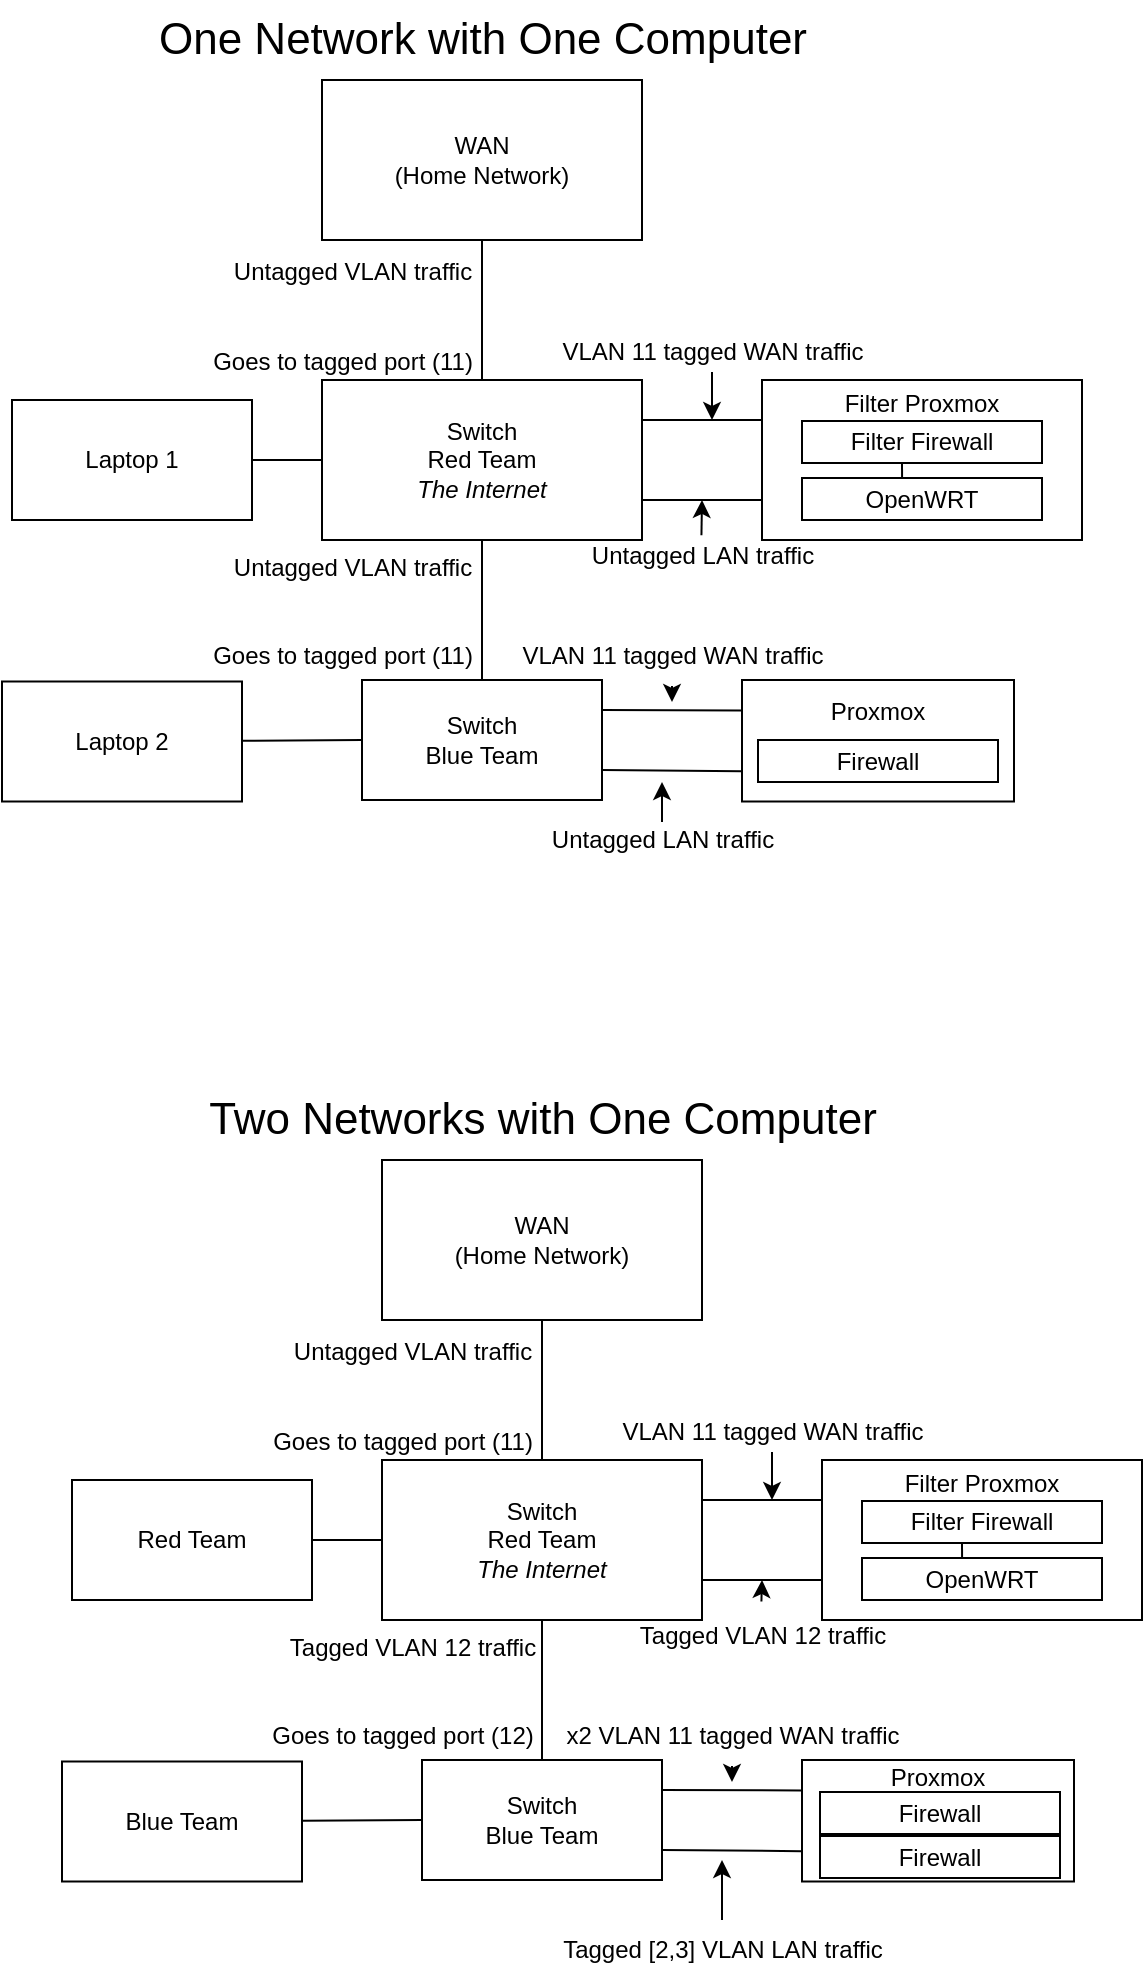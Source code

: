 <mxfile version="24.1.0" type="device">
  <diagram name="Page-1" id="eexshp824wWUPuv5LnUs">
    <mxGraphModel dx="1195" dy="650" grid="1" gridSize="10" guides="1" tooltips="1" connect="1" arrows="1" fold="1" page="1" pageScale="1" pageWidth="850" pageHeight="1100" math="0" shadow="0">
      <root>
        <mxCell id="0" />
        <mxCell id="1" parent="0" />
        <mxCell id="ntlgDtmpYtMD1ZbxN-xk-1" value="WAN&lt;div&gt;(Home Network)&lt;/div&gt;" style="rounded=0;whiteSpace=wrap;html=1;" parent="1" vertex="1">
          <mxGeometry x="270" y="60" width="160" height="80" as="geometry" />
        </mxCell>
        <mxCell id="ntlgDtmpYtMD1ZbxN-xk-2" value="" style="endArrow=none;html=1;rounded=0;entryX=0.5;entryY=1;entryDx=0;entryDy=0;exitX=0.5;exitY=0;exitDx=0;exitDy=0;" parent="1" source="ntlgDtmpYtMD1ZbxN-xk-3" target="ntlgDtmpYtMD1ZbxN-xk-1" edge="1">
          <mxGeometry width="50" height="50" relative="1" as="geometry">
            <mxPoint x="350" y="220" as="sourcePoint" />
            <mxPoint x="260" y="290" as="targetPoint" />
          </mxGeometry>
        </mxCell>
        <mxCell id="ntlgDtmpYtMD1ZbxN-xk-3" value="Switch&lt;br&gt;Red Team&lt;div&gt;&lt;i&gt;The Internet&lt;/i&gt;&lt;/div&gt;" style="rounded=0;whiteSpace=wrap;html=1;" parent="1" vertex="1">
          <mxGeometry x="270" y="210" width="160" height="80" as="geometry" />
        </mxCell>
        <mxCell id="ntlgDtmpYtMD1ZbxN-xk-4" value="Filter Proxmox&lt;div&gt;&lt;br&gt;&lt;/div&gt;&lt;div&gt;&lt;br&gt;&lt;/div&gt;&lt;div&gt;&lt;br&gt;&lt;/div&gt;&lt;div&gt;&lt;br&gt;&lt;/div&gt;" style="rounded=0;whiteSpace=wrap;html=1;" parent="1" vertex="1">
          <mxGeometry x="490" y="210" width="160" height="80" as="geometry" />
        </mxCell>
        <mxCell id="ntlgDtmpYtMD1ZbxN-xk-5" value="" style="endArrow=none;html=1;rounded=0;entryX=0;entryY=0.25;entryDx=0;entryDy=0;exitX=1;exitY=0.25;exitDx=0;exitDy=0;" parent="1" source="ntlgDtmpYtMD1ZbxN-xk-3" target="ntlgDtmpYtMD1ZbxN-xk-4" edge="1">
          <mxGeometry width="50" height="50" relative="1" as="geometry">
            <mxPoint x="410" y="340" as="sourcePoint" />
            <mxPoint x="460" y="290" as="targetPoint" />
          </mxGeometry>
        </mxCell>
        <mxCell id="ntlgDtmpYtMD1ZbxN-xk-8" style="edgeStyle=orthogonalEdgeStyle;rounded=0;orthogonalLoop=1;jettySize=auto;html=1;" parent="1" source="ntlgDtmpYtMD1ZbxN-xk-6" edge="1">
          <mxGeometry relative="1" as="geometry">
            <mxPoint x="465" y="230" as="targetPoint" />
            <Array as="points">
              <mxPoint x="465" y="220" />
            </Array>
          </mxGeometry>
        </mxCell>
        <mxCell id="ntlgDtmpYtMD1ZbxN-xk-6" value="VLAN 11 tagged WAN traffic" style="text;html=1;align=center;verticalAlign=middle;resizable=1;points=[];autosize=1;strokeColor=none;fillColor=none;" parent="1" vertex="1">
          <mxGeometry x="380" y="186" width="170" height="20" as="geometry" />
        </mxCell>
        <mxCell id="ntlgDtmpYtMD1ZbxN-xk-9" value="" style="endArrow=none;html=1;rounded=0;entryX=0;entryY=0.75;entryDx=0;entryDy=0;exitX=1;exitY=0.75;exitDx=0;exitDy=0;" parent="1" source="ntlgDtmpYtMD1ZbxN-xk-3" target="ntlgDtmpYtMD1ZbxN-xk-4" edge="1">
          <mxGeometry width="50" height="50" relative="1" as="geometry">
            <mxPoint x="420" y="360" as="sourcePoint" />
            <mxPoint x="470" y="310" as="targetPoint" />
          </mxGeometry>
        </mxCell>
        <mxCell id="ntlgDtmpYtMD1ZbxN-xk-11" value="Untagged LAN traffic" style="text;html=1;align=center;verticalAlign=middle;resizable=1;points=[];autosize=1;strokeColor=none;fillColor=none;" parent="1" vertex="1">
          <mxGeometry x="390" y="289" width="140" height="18" as="geometry" />
        </mxCell>
        <mxCell id="ntlgDtmpYtMD1ZbxN-xk-13" value="Switch&lt;div&gt;Blue Team&lt;/div&gt;" style="rounded=0;whiteSpace=wrap;html=1;" parent="1" vertex="1">
          <mxGeometry x="290" y="360" width="120" height="60" as="geometry" />
        </mxCell>
        <mxCell id="ntlgDtmpYtMD1ZbxN-xk-14" value="" style="endArrow=none;html=1;rounded=0;entryX=0.5;entryY=1;entryDx=0;entryDy=0;exitX=0.5;exitY=0;exitDx=0;exitDy=0;" parent="1" source="ntlgDtmpYtMD1ZbxN-xk-13" target="ntlgDtmpYtMD1ZbxN-xk-3" edge="1">
          <mxGeometry width="50" height="50" relative="1" as="geometry">
            <mxPoint x="290" y="360" as="sourcePoint" />
            <mxPoint x="340" y="310" as="targetPoint" />
          </mxGeometry>
        </mxCell>
        <mxCell id="ntlgDtmpYtMD1ZbxN-xk-15" value="Proxmox&lt;div&gt;&lt;br&gt;&lt;/div&gt;&lt;div&gt;&lt;br&gt;&lt;/div&gt;" style="rounded=0;whiteSpace=wrap;html=1;" parent="1" vertex="1">
          <mxGeometry x="480" y="360" width="136" height="60.75" as="geometry" />
        </mxCell>
        <mxCell id="ntlgDtmpYtMD1ZbxN-xk-16" value="" style="endArrow=none;html=1;rounded=0;entryX=0;entryY=0.25;entryDx=0;entryDy=0;exitX=1;exitY=0.25;exitDx=0;exitDy=0;" parent="1" source="ntlgDtmpYtMD1ZbxN-xk-13" target="ntlgDtmpYtMD1ZbxN-xk-15" edge="1">
          <mxGeometry width="50" height="50" relative="1" as="geometry">
            <mxPoint x="410" y="371" as="sourcePoint" />
            <mxPoint x="440" y="431" as="targetPoint" />
          </mxGeometry>
        </mxCell>
        <mxCell id="ntlgDtmpYtMD1ZbxN-xk-17" style="edgeStyle=orthogonalEdgeStyle;rounded=0;orthogonalLoop=1;jettySize=auto;html=1;" parent="1" source="ntlgDtmpYtMD1ZbxN-xk-18" edge="1">
          <mxGeometry relative="1" as="geometry">
            <mxPoint x="445" y="371" as="targetPoint" />
            <Array as="points">
              <mxPoint x="445" y="361" />
            </Array>
          </mxGeometry>
        </mxCell>
        <mxCell id="ntlgDtmpYtMD1ZbxN-xk-18" value="VLAN 1&lt;span style=&quot;background-color: initial;&quot;&gt;1 tagged WAN traffic&lt;/span&gt;" style="text;html=1;align=center;verticalAlign=middle;resizable=1;points=[];autosize=1;strokeColor=none;fillColor=none;" parent="1" vertex="1">
          <mxGeometry x="360" y="333" width="170" height="30" as="geometry" />
        </mxCell>
        <mxCell id="ntlgDtmpYtMD1ZbxN-xk-19" value="" style="endArrow=none;html=1;rounded=0;entryX=0;entryY=0.75;entryDx=0;entryDy=0;exitX=1;exitY=0.75;exitDx=0;exitDy=0;" parent="1" source="ntlgDtmpYtMD1ZbxN-xk-13" target="ntlgDtmpYtMD1ZbxN-xk-15" edge="1">
          <mxGeometry width="50" height="50" relative="1" as="geometry">
            <mxPoint x="410" y="411" as="sourcePoint" />
            <mxPoint x="450" y="451" as="targetPoint" />
          </mxGeometry>
        </mxCell>
        <mxCell id="ntlgDtmpYtMD1ZbxN-xk-20" style="edgeStyle=orthogonalEdgeStyle;rounded=0;orthogonalLoop=1;jettySize=auto;html=1;" parent="1" source="ntlgDtmpYtMD1ZbxN-xk-21" edge="1">
          <mxGeometry relative="1" as="geometry">
            <mxPoint x="440" y="411" as="targetPoint" />
          </mxGeometry>
        </mxCell>
        <mxCell id="ntlgDtmpYtMD1ZbxN-xk-21" value="Untagged LAN traffic" style="text;html=1;align=center;verticalAlign=middle;resizable=1;points=[];autosize=1;strokeColor=none;fillColor=none;" parent="1" vertex="1">
          <mxGeometry x="370" y="431" width="140" height="18" as="geometry" />
        </mxCell>
        <mxCell id="ntlgDtmpYtMD1ZbxN-xk-25" value="" style="endArrow=classic;html=1;rounded=0;exitX=0.498;exitY=-0.074;exitDx=0;exitDy=0;exitPerimeter=0;" parent="1" source="ntlgDtmpYtMD1ZbxN-xk-11" edge="1">
          <mxGeometry width="50" height="50" relative="1" as="geometry">
            <mxPoint x="470" y="350" as="sourcePoint" />
            <mxPoint x="460" y="270" as="targetPoint" />
          </mxGeometry>
        </mxCell>
        <mxCell id="ntlgDtmpYtMD1ZbxN-xk-27" value="Untagged VLAN traffic" style="text;html=1;align=center;verticalAlign=middle;resizable=1;points=[];autosize=1;strokeColor=none;fillColor=none;" parent="1" vertex="1">
          <mxGeometry x="220" y="150" width="130" height="12" as="geometry" />
        </mxCell>
        <mxCell id="ntlgDtmpYtMD1ZbxN-xk-29" value="Goes to tagged port (11)" style="text;html=1;align=center;verticalAlign=middle;resizable=1;points=[];autosize=1;strokeColor=none;fillColor=none;" parent="1" vertex="1">
          <mxGeometry x="200" y="186" width="160" height="30" as="geometry" />
        </mxCell>
        <mxCell id="ntlgDtmpYtMD1ZbxN-xk-30" value="Untagged VLAN traffic" style="text;html=1;align=center;verticalAlign=middle;resizable=1;points=[];autosize=1;strokeColor=none;fillColor=none;" parent="1" vertex="1">
          <mxGeometry x="220" y="298" width="130" height="12" as="geometry" />
        </mxCell>
        <mxCell id="ntlgDtmpYtMD1ZbxN-xk-31" value="Goes to tagged port (11)" style="text;html=1;align=center;verticalAlign=middle;resizable=1;points=[];autosize=1;strokeColor=none;fillColor=none;" parent="1" vertex="1">
          <mxGeometry x="200" y="333" width="160" height="30" as="geometry" />
        </mxCell>
        <mxCell id="ntlgDtmpYtMD1ZbxN-xk-33" value="Laptop 1" style="rounded=0;whiteSpace=wrap;html=1;" parent="1" vertex="1">
          <mxGeometry x="115" y="220" width="120" height="60" as="geometry" />
        </mxCell>
        <mxCell id="ntlgDtmpYtMD1ZbxN-xk-34" value="Laptop 2" style="rounded=0;whiteSpace=wrap;html=1;" parent="1" vertex="1">
          <mxGeometry x="110" y="360.75" width="120" height="60" as="geometry" />
        </mxCell>
        <mxCell id="ntlgDtmpYtMD1ZbxN-xk-35" value="" style="endArrow=none;html=1;rounded=0;entryX=0;entryY=0.5;entryDx=0;entryDy=0;exitX=1;exitY=0.5;exitDx=0;exitDy=0;" parent="1" source="ntlgDtmpYtMD1ZbxN-xk-33" target="ntlgDtmpYtMD1ZbxN-xk-3" edge="1">
          <mxGeometry width="50" height="50" relative="1" as="geometry">
            <mxPoint x="190" y="290" as="sourcePoint" />
            <mxPoint x="240" y="240" as="targetPoint" />
          </mxGeometry>
        </mxCell>
        <mxCell id="ntlgDtmpYtMD1ZbxN-xk-36" value="" style="endArrow=none;html=1;rounded=0;entryX=0;entryY=0.5;entryDx=0;entryDy=0;" parent="1" source="ntlgDtmpYtMD1ZbxN-xk-34" target="ntlgDtmpYtMD1ZbxN-xk-13" edge="1">
          <mxGeometry width="50" height="50" relative="1" as="geometry">
            <mxPoint x="150" y="500" as="sourcePoint" />
            <mxPoint x="200" y="450" as="targetPoint" />
          </mxGeometry>
        </mxCell>
        <mxCell id="ntlgDtmpYtMD1ZbxN-xk-37" value="Firewall" style="rounded=0;whiteSpace=wrap;html=1;" parent="1" vertex="1">
          <mxGeometry x="488" y="390" width="120" height="21" as="geometry" />
        </mxCell>
        <mxCell id="ntlgDtmpYtMD1ZbxN-xk-38" value="Filter Firewall" style="rounded=0;whiteSpace=wrap;html=1;" parent="1" vertex="1">
          <mxGeometry x="510" y="230.5" width="120" height="21" as="geometry" />
        </mxCell>
        <mxCell id="paTNNUHIue7FyL3yd7r2-1" value="OpenWRT" style="rounded=0;whiteSpace=wrap;html=1;" parent="1" vertex="1">
          <mxGeometry x="510" y="259" width="120" height="21" as="geometry" />
        </mxCell>
        <mxCell id="paTNNUHIue7FyL3yd7r2-2" value="" style="endArrow=none;html=1;rounded=0;entryX=0.417;entryY=0.013;entryDx=0;entryDy=0;exitX=1;exitY=0.25;exitDx=0;exitDy=0;entryPerimeter=0;" parent="1" target="paTNNUHIue7FyL3yd7r2-1" edge="1">
          <mxGeometry width="50" height="50" relative="1" as="geometry">
            <mxPoint x="560" y="251.5" as="sourcePoint" />
            <mxPoint x="620" y="251.5" as="targetPoint" />
          </mxGeometry>
        </mxCell>
        <mxCell id="LZtWBXRCKDIgFHdnGqxz-1" value="WAN&lt;div&gt;(Home Network)&lt;/div&gt;" style="rounded=0;whiteSpace=wrap;html=1;" vertex="1" parent="1">
          <mxGeometry x="300" y="600" width="160" height="80" as="geometry" />
        </mxCell>
        <mxCell id="LZtWBXRCKDIgFHdnGqxz-2" value="" style="endArrow=none;html=1;rounded=0;entryX=0.5;entryY=1;entryDx=0;entryDy=0;exitX=0.5;exitY=0;exitDx=0;exitDy=0;" edge="1" parent="1" source="LZtWBXRCKDIgFHdnGqxz-3" target="LZtWBXRCKDIgFHdnGqxz-1">
          <mxGeometry width="50" height="50" relative="1" as="geometry">
            <mxPoint x="380" y="760" as="sourcePoint" />
            <mxPoint x="290" y="830" as="targetPoint" />
          </mxGeometry>
        </mxCell>
        <mxCell id="LZtWBXRCKDIgFHdnGqxz-3" value="Switch&lt;div&gt;Red Team&lt;/div&gt;&lt;div&gt;&lt;i&gt;The Internet&lt;/i&gt;&lt;/div&gt;" style="rounded=0;whiteSpace=wrap;html=1;" vertex="1" parent="1">
          <mxGeometry x="300" y="750" width="160" height="80" as="geometry" />
        </mxCell>
        <mxCell id="LZtWBXRCKDIgFHdnGqxz-4" value="Filter Proxmox&lt;div&gt;&lt;br&gt;&lt;/div&gt;&lt;div&gt;&lt;br&gt;&lt;/div&gt;&lt;div&gt;&lt;br&gt;&lt;/div&gt;&lt;div&gt;&lt;br&gt;&lt;/div&gt;" style="rounded=0;whiteSpace=wrap;html=1;" vertex="1" parent="1">
          <mxGeometry x="520" y="750" width="160" height="80" as="geometry" />
        </mxCell>
        <mxCell id="LZtWBXRCKDIgFHdnGqxz-5" value="" style="endArrow=none;html=1;rounded=0;entryX=0;entryY=0.25;entryDx=0;entryDy=0;exitX=1;exitY=0.25;exitDx=0;exitDy=0;" edge="1" parent="1" source="LZtWBXRCKDIgFHdnGqxz-3" target="LZtWBXRCKDIgFHdnGqxz-4">
          <mxGeometry width="50" height="50" relative="1" as="geometry">
            <mxPoint x="440" y="880" as="sourcePoint" />
            <mxPoint x="490" y="830" as="targetPoint" />
          </mxGeometry>
        </mxCell>
        <mxCell id="LZtWBXRCKDIgFHdnGqxz-6" style="edgeStyle=orthogonalEdgeStyle;rounded=0;orthogonalLoop=1;jettySize=auto;html=1;" edge="1" parent="1" source="LZtWBXRCKDIgFHdnGqxz-7">
          <mxGeometry relative="1" as="geometry">
            <mxPoint x="495" y="770" as="targetPoint" />
            <Array as="points">
              <mxPoint x="495" y="760" />
            </Array>
          </mxGeometry>
        </mxCell>
        <mxCell id="LZtWBXRCKDIgFHdnGqxz-7" value="VLAN 11 tagged WAN traffic" style="text;html=1;align=center;verticalAlign=middle;resizable=1;points=[];autosize=1;strokeColor=none;fillColor=none;" vertex="1" parent="1">
          <mxGeometry x="410" y="726" width="170" height="20" as="geometry" />
        </mxCell>
        <mxCell id="LZtWBXRCKDIgFHdnGqxz-8" value="" style="endArrow=none;html=1;rounded=0;entryX=0;entryY=0.75;entryDx=0;entryDy=0;exitX=1;exitY=0.75;exitDx=0;exitDy=0;" edge="1" parent="1" source="LZtWBXRCKDIgFHdnGqxz-3" target="LZtWBXRCKDIgFHdnGqxz-4">
          <mxGeometry width="50" height="50" relative="1" as="geometry">
            <mxPoint x="450" y="900" as="sourcePoint" />
            <mxPoint x="500" y="850" as="targetPoint" />
          </mxGeometry>
        </mxCell>
        <mxCell id="LZtWBXRCKDIgFHdnGqxz-9" value="Tagged VLAN 12 traffic" style="text;html=1;align=center;verticalAlign=middle;resizable=1;points=[];autosize=1;strokeColor=none;fillColor=none;" vertex="1" parent="1">
          <mxGeometry x="415" y="823" width="150" height="30" as="geometry" />
        </mxCell>
        <mxCell id="LZtWBXRCKDIgFHdnGqxz-10" value="Switch&lt;div&gt;Blue Team&lt;/div&gt;" style="rounded=0;whiteSpace=wrap;html=1;" vertex="1" parent="1">
          <mxGeometry x="320" y="900" width="120" height="60" as="geometry" />
        </mxCell>
        <mxCell id="LZtWBXRCKDIgFHdnGqxz-11" value="" style="endArrow=none;html=1;rounded=0;entryX=0.5;entryY=1;entryDx=0;entryDy=0;exitX=0.5;exitY=0;exitDx=0;exitDy=0;" edge="1" parent="1" source="LZtWBXRCKDIgFHdnGqxz-10" target="LZtWBXRCKDIgFHdnGqxz-3">
          <mxGeometry width="50" height="50" relative="1" as="geometry">
            <mxPoint x="320" y="900" as="sourcePoint" />
            <mxPoint x="370" y="850" as="targetPoint" />
          </mxGeometry>
        </mxCell>
        <mxCell id="LZtWBXRCKDIgFHdnGqxz-12" value="Proxmox&lt;div&gt;&lt;br&gt;&lt;/div&gt;&lt;div&gt;&lt;br&gt;&lt;/div&gt;&lt;div&gt;&lt;br&gt;&lt;/div&gt;" style="rounded=0;whiteSpace=wrap;html=1;" vertex="1" parent="1">
          <mxGeometry x="510" y="900" width="136" height="60.75" as="geometry" />
        </mxCell>
        <mxCell id="LZtWBXRCKDIgFHdnGqxz-13" value="" style="endArrow=none;html=1;rounded=0;entryX=0;entryY=0.25;entryDx=0;entryDy=0;exitX=1;exitY=0.25;exitDx=0;exitDy=0;" edge="1" parent="1" source="LZtWBXRCKDIgFHdnGqxz-10" target="LZtWBXRCKDIgFHdnGqxz-12">
          <mxGeometry width="50" height="50" relative="1" as="geometry">
            <mxPoint x="440" y="911" as="sourcePoint" />
            <mxPoint x="470" y="971" as="targetPoint" />
          </mxGeometry>
        </mxCell>
        <mxCell id="LZtWBXRCKDIgFHdnGqxz-14" style="edgeStyle=orthogonalEdgeStyle;rounded=0;orthogonalLoop=1;jettySize=auto;html=1;" edge="1" parent="1" source="LZtWBXRCKDIgFHdnGqxz-15">
          <mxGeometry relative="1" as="geometry">
            <mxPoint x="475" y="911" as="targetPoint" />
            <Array as="points">
              <mxPoint x="475" y="901" />
            </Array>
          </mxGeometry>
        </mxCell>
        <mxCell id="LZtWBXRCKDIgFHdnGqxz-15" value="x2 VLAN 1&lt;span style=&quot;background-color: initial;&quot;&gt;1 tagged WAN traffic&lt;/span&gt;" style="text;html=1;align=center;verticalAlign=middle;resizable=1;points=[];autosize=1;strokeColor=none;fillColor=none;" vertex="1" parent="1">
          <mxGeometry x="380" y="873" width="190" height="30" as="geometry" />
        </mxCell>
        <mxCell id="LZtWBXRCKDIgFHdnGqxz-16" value="" style="endArrow=none;html=1;rounded=0;entryX=0;entryY=0.75;entryDx=0;entryDy=0;exitX=1;exitY=0.75;exitDx=0;exitDy=0;" edge="1" parent="1" source="LZtWBXRCKDIgFHdnGqxz-10" target="LZtWBXRCKDIgFHdnGqxz-12">
          <mxGeometry width="50" height="50" relative="1" as="geometry">
            <mxPoint x="440" y="951" as="sourcePoint" />
            <mxPoint x="480" y="991" as="targetPoint" />
          </mxGeometry>
        </mxCell>
        <mxCell id="LZtWBXRCKDIgFHdnGqxz-35" style="edgeStyle=orthogonalEdgeStyle;rounded=0;orthogonalLoop=1;jettySize=auto;html=1;" edge="1" parent="1" source="LZtWBXRCKDIgFHdnGqxz-18">
          <mxGeometry relative="1" as="geometry">
            <mxPoint x="470" y="950" as="targetPoint" />
          </mxGeometry>
        </mxCell>
        <mxCell id="LZtWBXRCKDIgFHdnGqxz-18" value="&lt;div&gt;&lt;span style=&quot;background-color: initial;&quot;&gt;Tagged [2,3] VLAN LAN traffic&lt;/span&gt;&lt;br&gt;&lt;/div&gt;" style="text;html=1;align=center;verticalAlign=middle;resizable=1;points=[];autosize=1;strokeColor=none;fillColor=none;" vertex="1" parent="1">
          <mxGeometry x="380" y="980" width="180" height="30" as="geometry" />
        </mxCell>
        <mxCell id="LZtWBXRCKDIgFHdnGqxz-19" value="" style="endArrow=classic;html=1;rounded=0;exitX=0.498;exitY=-0.074;exitDx=0;exitDy=0;exitPerimeter=0;" edge="1" parent="1" source="LZtWBXRCKDIgFHdnGqxz-9">
          <mxGeometry width="50" height="50" relative="1" as="geometry">
            <mxPoint x="500" y="890" as="sourcePoint" />
            <mxPoint x="490" y="810" as="targetPoint" />
          </mxGeometry>
        </mxCell>
        <mxCell id="LZtWBXRCKDIgFHdnGqxz-20" value="Untagged VLAN traffic" style="text;html=1;align=center;verticalAlign=middle;resizable=1;points=[];autosize=1;strokeColor=none;fillColor=none;" vertex="1" parent="1">
          <mxGeometry x="250" y="690" width="130" height="12" as="geometry" />
        </mxCell>
        <mxCell id="LZtWBXRCKDIgFHdnGqxz-21" value="Goes to tagged port (11)" style="text;html=1;align=center;verticalAlign=middle;resizable=1;points=[];autosize=1;strokeColor=none;fillColor=none;" vertex="1" parent="1">
          <mxGeometry x="230" y="726" width="160" height="30" as="geometry" />
        </mxCell>
        <mxCell id="LZtWBXRCKDIgFHdnGqxz-22" value="Tagged VLAN 12 traffic" style="text;html=1;align=center;verticalAlign=middle;resizable=1;points=[];autosize=1;strokeColor=none;fillColor=none;" vertex="1" parent="1">
          <mxGeometry x="240" y="829" width="150" height="30" as="geometry" />
        </mxCell>
        <mxCell id="LZtWBXRCKDIgFHdnGqxz-23" value="Goes to tagged port (12)" style="text;html=1;align=center;verticalAlign=middle;resizable=1;points=[];autosize=1;strokeColor=none;fillColor=none;" vertex="1" parent="1">
          <mxGeometry x="230" y="873" width="160" height="30" as="geometry" />
        </mxCell>
        <mxCell id="LZtWBXRCKDIgFHdnGqxz-24" value="Red Team" style="rounded=0;whiteSpace=wrap;html=1;" vertex="1" parent="1">
          <mxGeometry x="145" y="760" width="120" height="60" as="geometry" />
        </mxCell>
        <mxCell id="LZtWBXRCKDIgFHdnGqxz-25" value="Blue Team" style="rounded=0;whiteSpace=wrap;html=1;" vertex="1" parent="1">
          <mxGeometry x="140" y="900.75" width="120" height="60" as="geometry" />
        </mxCell>
        <mxCell id="LZtWBXRCKDIgFHdnGqxz-26" value="" style="endArrow=none;html=1;rounded=0;entryX=0;entryY=0.5;entryDx=0;entryDy=0;exitX=1;exitY=0.5;exitDx=0;exitDy=0;" edge="1" parent="1" source="LZtWBXRCKDIgFHdnGqxz-24" target="LZtWBXRCKDIgFHdnGqxz-3">
          <mxGeometry width="50" height="50" relative="1" as="geometry">
            <mxPoint x="220" y="830" as="sourcePoint" />
            <mxPoint x="270" y="780" as="targetPoint" />
          </mxGeometry>
        </mxCell>
        <mxCell id="LZtWBXRCKDIgFHdnGqxz-27" value="" style="endArrow=none;html=1;rounded=0;entryX=0;entryY=0.5;entryDx=0;entryDy=0;" edge="1" parent="1" source="LZtWBXRCKDIgFHdnGqxz-25" target="LZtWBXRCKDIgFHdnGqxz-10">
          <mxGeometry width="50" height="50" relative="1" as="geometry">
            <mxPoint x="180" y="1040" as="sourcePoint" />
            <mxPoint x="230" y="990" as="targetPoint" />
          </mxGeometry>
        </mxCell>
        <mxCell id="LZtWBXRCKDIgFHdnGqxz-28" value="Firewall" style="rounded=0;whiteSpace=wrap;html=1;" vertex="1" parent="1">
          <mxGeometry x="519" y="916" width="120" height="21" as="geometry" />
        </mxCell>
        <mxCell id="LZtWBXRCKDIgFHdnGqxz-29" value="Filter Firewall" style="rounded=0;whiteSpace=wrap;html=1;" vertex="1" parent="1">
          <mxGeometry x="540" y="770.5" width="120" height="21" as="geometry" />
        </mxCell>
        <mxCell id="LZtWBXRCKDIgFHdnGqxz-30" value="OpenWRT" style="rounded=0;whiteSpace=wrap;html=1;" vertex="1" parent="1">
          <mxGeometry x="540" y="799" width="120" height="21" as="geometry" />
        </mxCell>
        <mxCell id="LZtWBXRCKDIgFHdnGqxz-31" value="" style="endArrow=none;html=1;rounded=0;entryX=0.417;entryY=0.013;entryDx=0;entryDy=0;exitX=1;exitY=0.25;exitDx=0;exitDy=0;entryPerimeter=0;" edge="1" parent="1" target="LZtWBXRCKDIgFHdnGqxz-30">
          <mxGeometry width="50" height="50" relative="1" as="geometry">
            <mxPoint x="590" y="791.5" as="sourcePoint" />
            <mxPoint x="650" y="791.5" as="targetPoint" />
          </mxGeometry>
        </mxCell>
        <mxCell id="LZtWBXRCKDIgFHdnGqxz-32" value="Firewall" style="rounded=0;whiteSpace=wrap;html=1;" vertex="1" parent="1">
          <mxGeometry x="519" y="938" width="120" height="21" as="geometry" />
        </mxCell>
        <mxCell id="LZtWBXRCKDIgFHdnGqxz-36" value="&lt;font style=&quot;font-size: 22px;&quot;&gt;Two Networks with One Computer&lt;/font&gt;" style="text;html=1;align=center;verticalAlign=middle;resizable=1;points=[];autosize=1;strokeColor=none;fillColor=none;" vertex="1" parent="1">
          <mxGeometry x="205" y="560" width="350" height="40" as="geometry" />
        </mxCell>
        <mxCell id="LZtWBXRCKDIgFHdnGqxz-37" value="&lt;font style=&quot;font-size: 22px;&quot;&gt;One Network with One Computer&lt;/font&gt;" style="text;html=1;align=center;verticalAlign=middle;resizable=1;points=[];autosize=1;strokeColor=none;fillColor=none;" vertex="1" parent="1">
          <mxGeometry x="180" y="20" width="340" height="40" as="geometry" />
        </mxCell>
      </root>
    </mxGraphModel>
  </diagram>
</mxfile>
